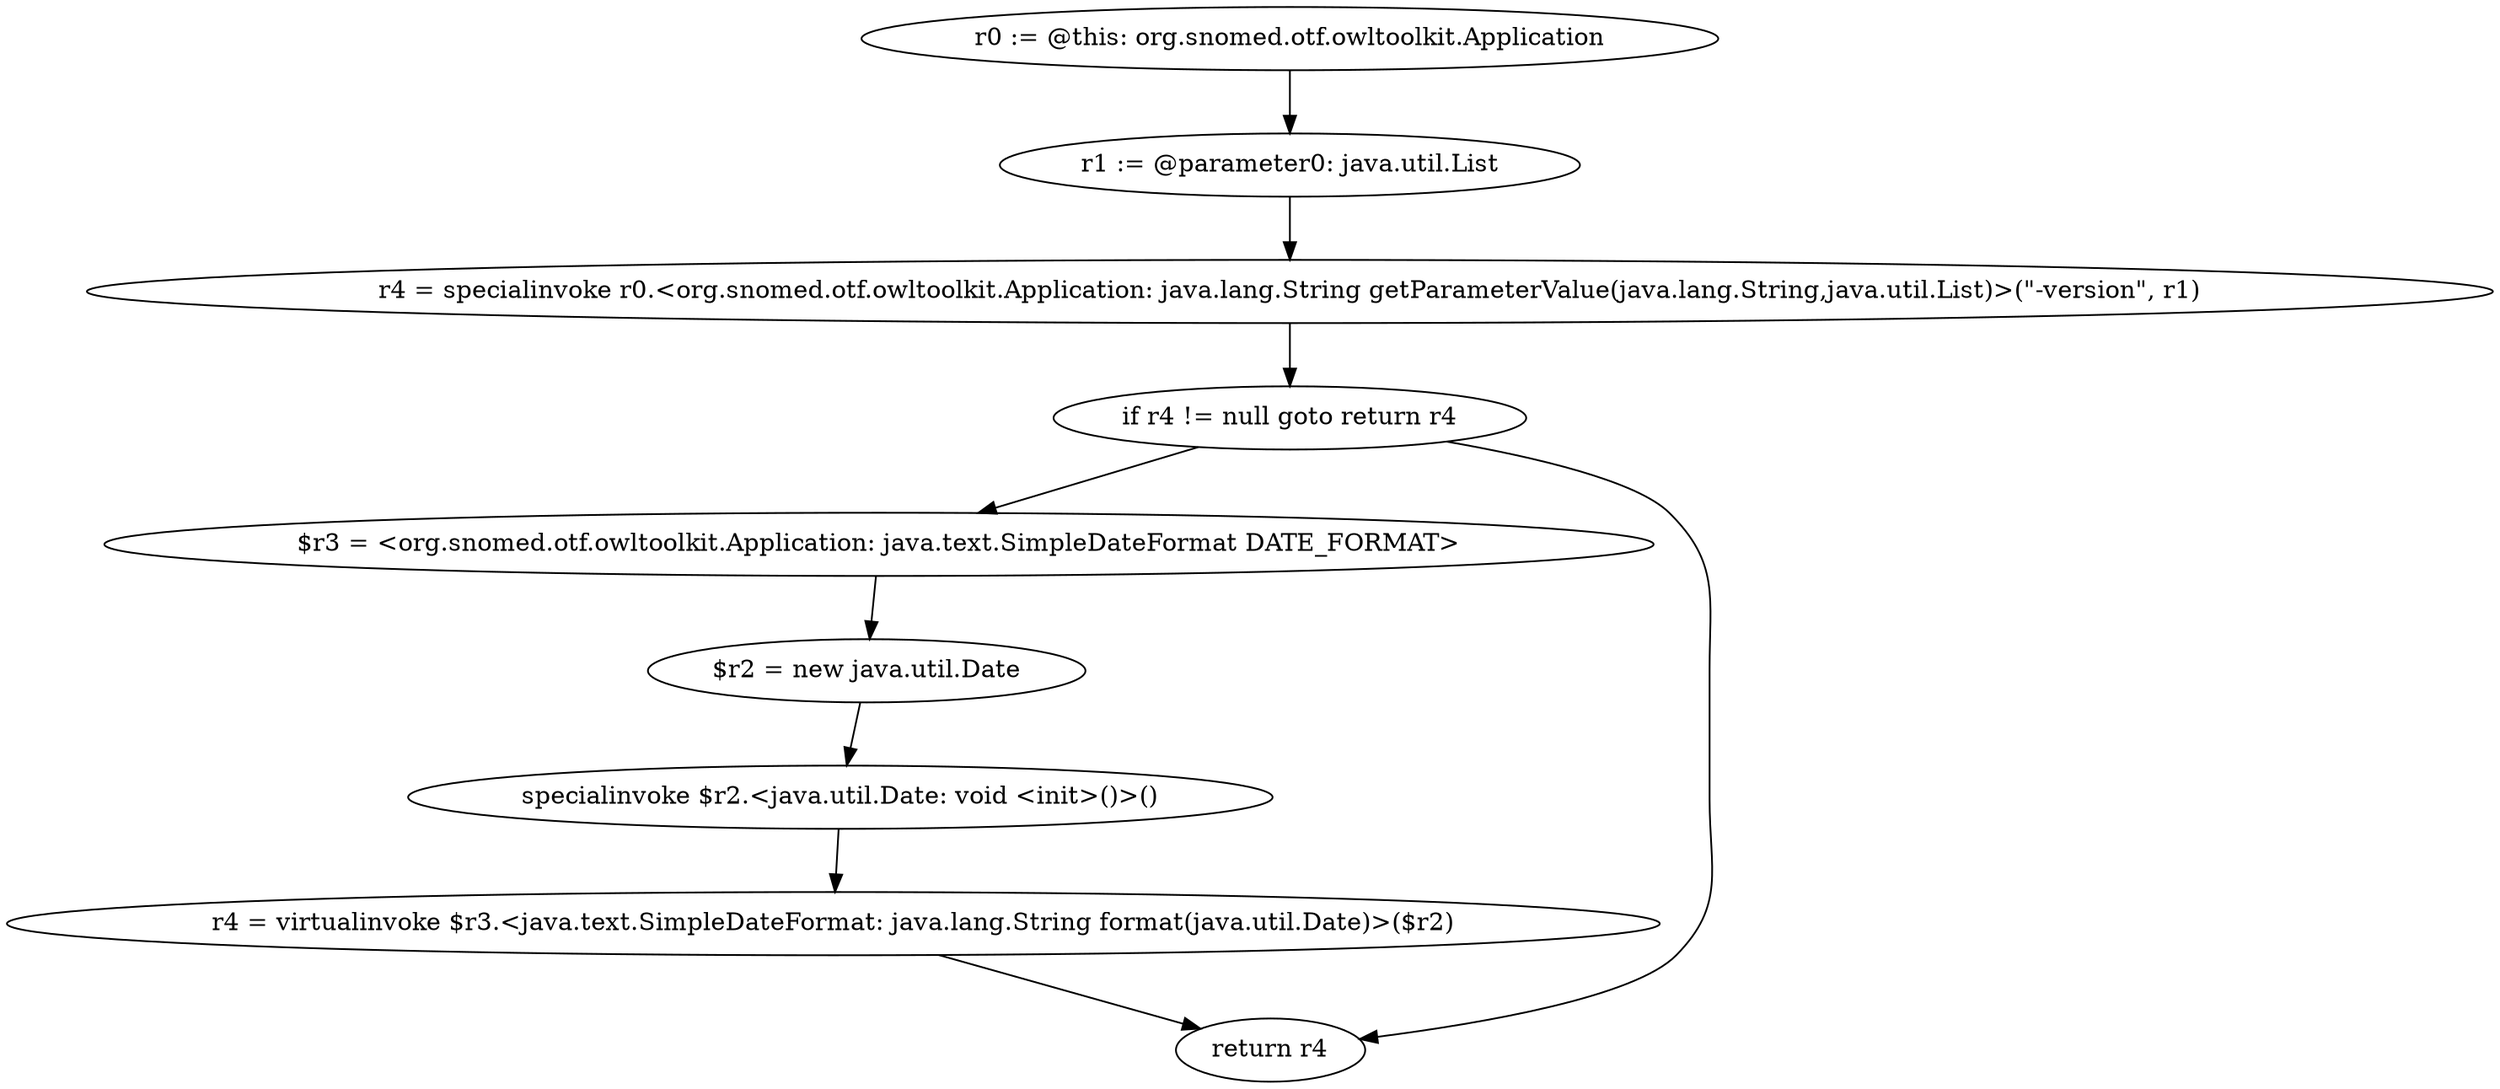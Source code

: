 digraph "unitGraph" {
    "r0 := @this: org.snomed.otf.owltoolkit.Application"
    "r1 := @parameter0: java.util.List"
    "r4 = specialinvoke r0.<org.snomed.otf.owltoolkit.Application: java.lang.String getParameterValue(java.lang.String,java.util.List)>(\"-version\", r1)"
    "if r4 != null goto return r4"
    "$r3 = <org.snomed.otf.owltoolkit.Application: java.text.SimpleDateFormat DATE_FORMAT>"
    "$r2 = new java.util.Date"
    "specialinvoke $r2.<java.util.Date: void <init>()>()"
    "r4 = virtualinvoke $r3.<java.text.SimpleDateFormat: java.lang.String format(java.util.Date)>($r2)"
    "return r4"
    "r0 := @this: org.snomed.otf.owltoolkit.Application"->"r1 := @parameter0: java.util.List";
    "r1 := @parameter0: java.util.List"->"r4 = specialinvoke r0.<org.snomed.otf.owltoolkit.Application: java.lang.String getParameterValue(java.lang.String,java.util.List)>(\"-version\", r1)";
    "r4 = specialinvoke r0.<org.snomed.otf.owltoolkit.Application: java.lang.String getParameterValue(java.lang.String,java.util.List)>(\"-version\", r1)"->"if r4 != null goto return r4";
    "if r4 != null goto return r4"->"$r3 = <org.snomed.otf.owltoolkit.Application: java.text.SimpleDateFormat DATE_FORMAT>";
    "if r4 != null goto return r4"->"return r4";
    "$r3 = <org.snomed.otf.owltoolkit.Application: java.text.SimpleDateFormat DATE_FORMAT>"->"$r2 = new java.util.Date";
    "$r2 = new java.util.Date"->"specialinvoke $r2.<java.util.Date: void <init>()>()";
    "specialinvoke $r2.<java.util.Date: void <init>()>()"->"r4 = virtualinvoke $r3.<java.text.SimpleDateFormat: java.lang.String format(java.util.Date)>($r2)";
    "r4 = virtualinvoke $r3.<java.text.SimpleDateFormat: java.lang.String format(java.util.Date)>($r2)"->"return r4";
}
